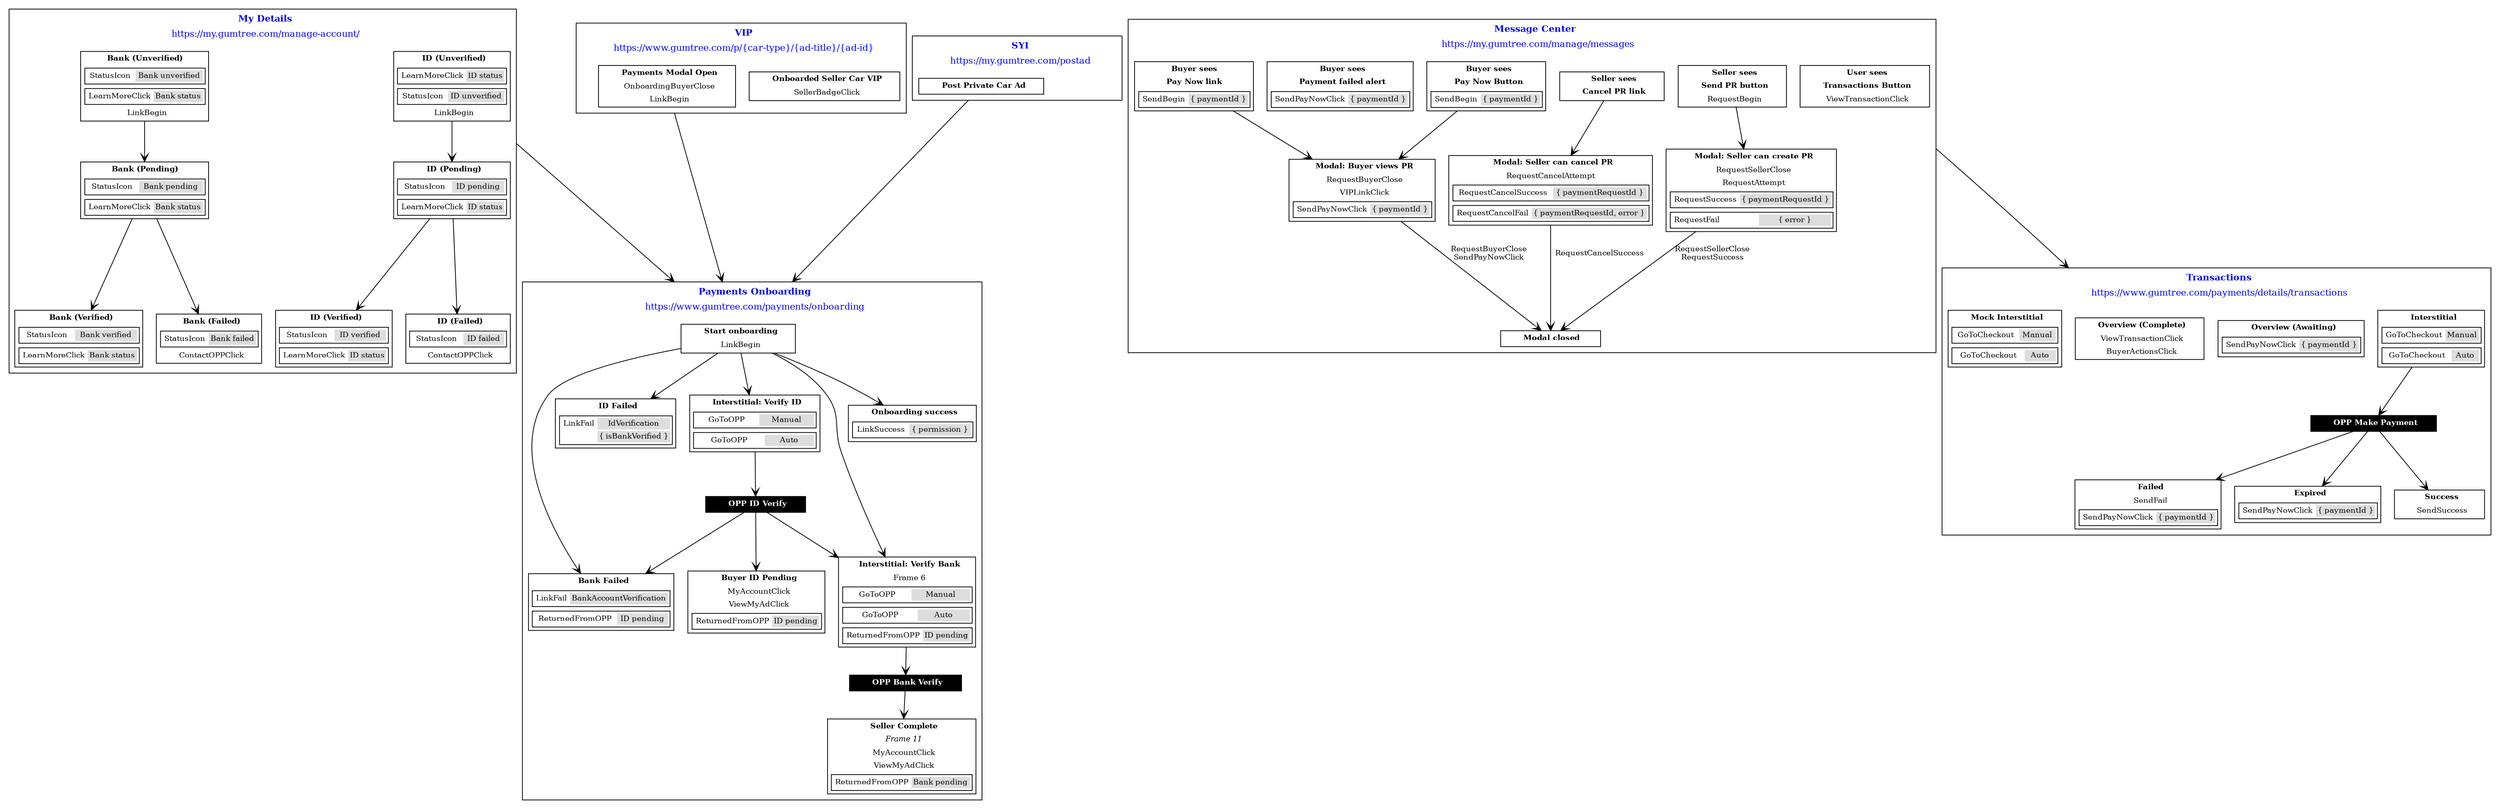 // Render it using this command:
// ```sh
// dot -Tsvg payments-tracking.dot >payments-tracking.svg
// ```

// Preview in VSCode:
// 1. Get extension "Graphviz (dot) language support for Visual Studio Code"
// 2. Right-Click a *.dot file and "Open Preview To Side"

// All tracking labels should have prefix P2PPayment
// e.g. LearnMoreClick should be P2PPaymentLearnMoreClick

digraph PaymentsTracking {

  // Permits arrows between clusters e.g. [ltail=clusterVIP lhead=clusterPaymentsOnboarding]
  compound=true
  // rankdir=LR

  node [
    shape=plain
    fontsize=10
  ]
  edge [
    arrowhead=open
    arrowtail=open
    fontsize=10
  ]

//#section my details

  id_icon_unverified [label=<
    <table border='1' cellborder='0'>
      <tr><td>
        <b>ID (Unverified)</b>
      </td></tr>
    <tr><td>
      <table border='1' cellborder='0'>
        <tr>
          <td>LearnMoreClick</td>
          <td bgcolor='#dddddd'>ID status</td>
        </tr>
      </table>
    </td></tr>
    <tr><td>
      <table border='1' cellborder='0'>
        <tr>
          <td>StatusIcon</td>
          <td bgcolor='#dddddd'>ID unverified</td>
        </tr>
      </table>
    </td></tr>
    <tr><td>
      LinkBegin
    </td></tr>
    </table>
  >]
  id_icon_pending [label=<
    <table border='1' cellborder='0'>
      <tr><td>
        <b>ID (Pending)</b>
      </td></tr>
      <tr><td>
        <table border='1' cellborder='0'>
          <tr>
            <td>StatusIcon</td>
            <td bgcolor='#dddddd'>ID pending</td>
          </tr>
        </table>
      </td></tr>
      <tr><td>
        <table border='1' cellborder='0'>
          <tr>
            <td>LearnMoreClick</td>
            <td bgcolor='#dddddd'>ID status</td>
          </tr>
        </table>
      </td></tr>
    </table>
  >]
  id_icon_verified [label=<
    <table border='1' cellborder='0'>
      <tr><td>
        <b>ID (Verified)</b>
      </td></tr>
      <tr><td>
        <table border='1' cellborder='0'>
          <tr>
            <td>StatusIcon</td>
            <td bgcolor='#dddddd'>ID verified</td>
          </tr>
        </table>
      </td></tr>
      <tr><td>
      <table border='1' cellborder='0'>
        <tr>
          <td>LearnMoreClick</td>
          <td bgcolor='#dddddd'>ID status</td>
        </tr>
      </table>
    </td></tr>
    </table>
  >]
  id_icon_failed [label=<
    <table border='1' cellborder='0'>
      <tr><td>
        <b>ID (Failed)</b>
      </td></tr>
      <tr><td>
        <table border='1' cellborder='0'>
          <tr>
            <td>StatusIcon</td>
            <td bgcolor='#dddddd'>ID failed</td>
          </tr>
        </table>
      </td></tr>
      <tr><td>
        ContactOPPClick
      </td></tr>
    </table>
  >]
  
  bank_icon_unverified [label=<
     <table border='1' cellborder='0'>
       <tr><td><B>Bank (Unverified)</B></td></tr>
      <tr><td>
        <table border='1' cellborder='0'>
          <tr>
            <td>StatusIcon</td>
            <td bgcolor='#dddddd'>Bank unverified</td>
          </tr>
        </table>
      </td></tr>
      <tr><td>
        <table border='1' cellborder='0'>
          <tr>
            <td>LearnMoreClick</td>
            <td bgcolor='#dddddd'>Bank status</td>
          </tr>
        </table>
      </td></tr>
      <tr><td>
        LinkBegin
      </td></tr>
     </table>
  >]
  bank_icon_pending [label=<
    <table border='1' cellborder='0'>
      <tr><td>
      <b>Bank (Pending)</b>
      </td></tr>
      <tr><td>
        <table border='1' cellborder='0'>
          <tr>
            <td>StatusIcon</td>
            <td bgcolor='#dddddd'>Bank pending</td>
          </tr>
        </table>
      </td></tr>
      <tr><td>
        <table border='1' cellborder='0'>
          <tr>
            <td>LearnMoreClick</td>
            <td bgcolor='#dddddd'>Bank status</td>
          </tr>
        </table>
      </td></tr>
    </table>
  >]
  bank_icon_verified [label=<
    <table border='1' cellborder='0'>
      <tr><td>
        <b>Bank (Verified)</b>
      </td></tr>
      <tr><td>
        <table border='1' cellborder='0'>
          <tr>
            <td>StatusIcon</td>
            <td bgcolor='#dddddd'>Bank verified</td>
          </tr>
        </table>
      </td></tr>
      <tr><td>
        <table border='1' cellborder='0'>
          <tr>
            <td>LearnMoreClick</td>
            <td bgcolor='#dddddd'>Bank status</td>
          </tr>
        </table>
      </td></tr>
    </table>
  >]
  bank_icon_failed [label=<
    <table border='1' cellborder='0'>
      <tr><td>
        <b>Bank (Failed)</b>
      </td></tr>
      <tr><td>
        <table border='1' cellborder='0'>
          <tr>
            <td>StatusIcon</td>
            <td bgcolor='#dddddd'>Bank failed</td>
          </tr>
        </table>
      </td></tr>
      <tr><td>
        ContactOPPClick
      </td></tr>
    </table>
  >]

  subgraph clusterMyDetails {
    label=<
      <table border='0' cellborder='0'>
        <tr><td>
          <b>My Details</b>
        </td></tr>
        <tr><td>
          https://my.gumtree.com/manage-account/
        </td></tr>
      </table>
    >
    href="https://my.gumtree.com/manage-account/"
    fontcolor=blue
    fontsize=12
    id_icon_unverified -> id_icon_pending -> id_icon_verified, id_icon_failed
    bank_icon_unverified -> bank_icon_pending -> bank_icon_verified, bank_icon_failed
  }

//#section message center

  seller_sees_send_pr_button [label=<
    <table border='1' cellborder='0'>
      <tr><td>
        <b>Seller sees</b>
      </td></tr>
      <tr><td>
        <b>Send PR button</b>
      </td></tr>
      <tr><td>
        RequestBegin
      </td></tr>
     </table>
  >]
  seller_creating_pr [label=<
    <table border='1' cellborder='0'>
      <tr><td>
        <b>Modal: Seller can create PR</b>
      </td></tr>
      <tr><td>
        RequestSellerClose
      </td></tr>
      <tr><td>
        RequestAttempt
      </td></tr>
      <tr><td>
      <table border='1' cellborder='0'>
        <tr>
          <td>RequestSuccess</td>
          <td bgcolor='#dddddd'>{ paymentRequestId }</td>
        </tr>
      </table>
    </td></tr>
    <tr><td>
      <table border='1' cellborder='0'>
        <tr>
          <td align='left'>RequestFail</td>
          <td bgcolor='#dddddd'>{ error }</td>
        </tr>
      </table>
    </td></tr>
    </table>
  >]
  seller_sees_cancel_pr_link [label=<
    <table border='1' cellborder='0'>
      <tr><td>
        <b>Seller sees</b>
      </td></tr>
      <tr><td>
        <b>Cancel PR link</b>
      </td></tr>
    </table>
  >]
  seller_cancelling_pr [label=<
    <table border='1' cellborder='0'>
      <tr><td>
        <b>Modal: Seller can cancel PR</b>
      </td></tr>
      <tr>
      <td>RequestCancelAttempt</td>
    </tr>
    <tr><td>
      <table border='1' cellborder='0'>
        <tr>
          <td>RequestCancelSuccess</td>
          <td bgcolor='#dddddd'>{ paymentRequestId }</td>
        </tr>
      </table>
    </td></tr>
    <tr><td>
      <table border='1' cellborder='0'>
        <tr>
          <td>RequestCancelFail</td>
          <td bgcolor='#dddddd'>{ paymentRequestId, error }</td>
        </tr>
      </table>
    </td></tr>
    </table>
  >]
  buyer_sees_pay_now_button [label=<
    <table border='1' cellborder='0'>
      <tr><td>
        <b>Buyer sees</b>
      </td></tr>
      <tr><td>
        <b>Pay Now Button</b>
      </td></tr>
      <tr><td>
        <table border='1' cellborder='0'>
          <tr>
            <td>SendBegin</td> // paymentId is a paymentRequestId
            <td bgcolor='#dddddd'>{ paymentId }</td>
          </tr>
        </table>
      </td></tr>
     </table>
  >]
  buyer_sees_pay_now_link [label=<
    <table border='1' cellborder='0'>
      <tr><td><b>Buyer sees</b></td></tr>
      <tr><td><b>Pay Now link</b></td></tr>
      <tr><td>
        <table border='1' cellborder='0'>
          <tr>
            <td>SendBegin</td> // paymentId is a paymentRequestId
            <td bgcolor='#dddddd'>{ paymentId }</td>
          </tr>
        </table>
      </td></tr>
    </table>
  >]
  buyer_viewing_pr [label=<
    <table border='1' cellborder='0'>
      <tr><td>
        <b>Modal: Buyer views PR</b>
      </td></tr>
      <tr><td>
        RequestBuyerClose
      </td></tr>
      <tr><td>
        VIPLinkClick
      </td></tr>
      <tr><td>
        <table border='1' cellborder='0'>
          <tr>
            <td>SendPayNowClick</td>
            // paymentId is a paymentRequestId
            <td bgcolor='#dddddd'>{ paymentId }</td>
          </tr>
        </table>
      </td></tr>
    </table>
  >]
  buyer_sees_payment_failed_alert [label=<
    <table border='1' cellborder='0'>
      <tr><td>
        <b>Buyer sees</b>
      </td></tr>
      <tr><td>
        <b>Payment failed alert</b>
      </td></tr>
      <tr><td>
        <table border='1' cellborder='0'>
          <tr>
            <td>SendPayNowClick</td>
            // paymentId is a paymentRequestId
            <td bgcolor='#dddddd'>{ paymentId }</td>
          </tr>
        </table>
      </td></tr>
     </table>
  >]
  // Buyer or Seller
  user_sees_transactions_button [label=<
    <table border='1' cellborder='0'>
      <tr><td>
        <b>User sees</b>
      </td></tr>
      <tr><td>
        <b>Transactions Button</b>
      </td></tr>
      <tr><td>
        ViewTransactionClick
      </td></tr>
    </table>
  >]
  pr_modal_closed [label=<
     <table border='1' cellborder='0'>
       <tr><td>
        <b>Modal closed</b>
       </td></tr>
     </table>
  >]

  subgraph clusterMessageCentre {
    label=<
      <table border='0' cellborder='0'>
        <tr><td>
          <b>Message Center</b>
        </td></tr>
       <tr><td>
          https://my.gumtree.com/manage/messages
      </td></tr>
     </table>
    >
    href="https://my.gumtree.com/manage/messages"
    fontcolor=blue
    fontsize=12
    seller_sees_send_pr_button -> seller_creating_pr
    seller_creating_pr -> pr_modal_closed [label="RequestSellerClose\nRequestSuccess"]
    seller_sees_cancel_pr_link -> seller_cancelling_pr
    seller_cancelling_pr -> pr_modal_closed [label="  RequestCancelSuccess"]
    buyer_sees_pay_now_link, buyer_sees_pay_now_button -> buyer_viewing_pr
    buyer_viewing_pr -> pr_modal_closed [label="RequestBuyerClose\nSendPayNowClick"]
    buyer_sees_payment_failed_alert
    user_sees_transactions_button
  }

//#section /payments/onboarding

  onboarding_start [label=<
    <table border='1' cellborder='0'>
      <tr><td>
        <b>Start onboarding</b>
      </td></tr>
      <tr><td>
        LinkBegin
      </td></tr>
    </table>
  >]

  onboarding_verify_id [label=<
    <table border='1' cellborder='0'>
      <tr><td>
        <b>Interstitial: Verify ID</b>
      </td></tr>
    <tr><td>
      <table border='1' cellborder='0'>
        <tr>
          <td>GoToOPP</td>
          <td bgcolor='#dddddd'>Manual</td>
        </tr>
      </table>
    </td></tr>
    <tr><td>
      <table border='1' cellborder='0'>
        <tr>
          <td>GoToOPP</td>
          <td bgcolor='#dddddd'>Auto</td>
        </tr>
      </table>
    </td></tr>
    </table>
  >]

  opp_onboarding_verify_id [label=<
    <table border='1' cellborder='0' bgcolor='black'>
      <tr><td>
        <b>OPP ID Verify</b>
      </td></tr>
    </table>
  > fontcolor=white]

  onboarding_id_failed [label=<
    <table border='1' cellborder='0'>
      <tr><td>
        <b>ID Failed</b>
      </td></tr>
      <tr><td>
        <table border='1' cellborder='0'>
          <tr>
            <td>LinkFail</td>
            <td bgcolor='#dddddd'>IdVerification</td>
          </tr>
          <tr>
            <td></td>
            <td bgcolor='#dddddd'>{ isBankVerified }</td>
          </tr>
        </table>
      </td></tr>
    </table>
  >]

  onboarding_buyer_id_pending [label=<
    <table border='1' cellborder='0'>
      <tr><td>
        <b>Buyer ID Pending</b>
      </td></tr>
      <tr><td>
        MyAccountClick
      </td></tr>
      <tr><td>
        ViewMyAdClick
      </td></tr>
      <tr><td>
        <table border='1' cellborder='0'>
          <tr>
            <td>ReturnedFromOPP</td>
            <td bgcolor='#dddddd'>ID pending</td>
          </tr>
        </table>
      </td></tr>
    </table>
  >]

  onboarding_verify_bank [label=<
    <table border='1' cellborder='0'>
      <tr><td>
      <b>Interstitial: Verify Bank</b>
    </td></tr>
    <tr><td>
      Frame 6
    </td></tr>
    <tr><td>
      <table border='1' cellborder='0'>
        <tr>
          <td>GoToOPP</td>
          <td bgcolor='#dddddd'>Manual</td>
        </tr>
      </table>
    </td></tr>
    <tr><td>
      <table border='1' cellborder='0'>
        <tr>
          <td>GoToOPP</td>
          <td bgcolor='#dddddd'>Auto</td>
        </tr>
      </table>
    </td></tr>
    <tr><td>
      <table border='1' cellborder='0'>
        <tr>
          <td>ReturnedFromOPP</td>
          <td bgcolor='#dddddd'>ID pending</td>
        </tr>
      </table>
    </td></tr>
    </table>
  >]

  opp_onboarding_verify_bank [label=<
    <table border='1' cellborder='0' bgcolor='black'>
      <tr><td>
        <b>OPP Bank Verify</b>
      </td></tr>
    </table>
  > fontcolor=white]

  onboarding_bank_failed [label=<
    <table border='1' cellborder='0'>
      <tr><td>
        <b>Bank Failed</b>
      </td></tr>
      <tr><td>
        <table border='1' cellborder='0'>
          <tr>
            <td>LinkFail</td>
            <td bgcolor='#dddddd'>BankAccountVerification</td>
          </tr>
        </table>
      </td></tr>
      <tr><td>
        <table border='1' cellborder='0'>
          <tr>
            <td>ReturnedFromOPP</td>
            <td bgcolor='#dddddd'>ID pending</td>
          </tr>
        </table>
      </td></tr>
    </table>
  >]

  onboarding_seller_complete [label=<
    <table border='1' cellborder='0'>
      <tr><td>
        <b>Seller Complete</b>
      </td></tr>
      <tr><td>
        <i>Frame 11</i>
      </td></tr>
      <tr><td>
        MyAccountClick
      </td></tr>
      <tr><td>
        ViewMyAdClick
      </td></tr>
      <tr><td>
        <table border='1' cellborder='0'>
          <tr>
            <td>ReturnedFromOPP</td>
            <td bgcolor='#dddddd'>Bank pending</td>
          </tr>
        </table>
      </td></tr>
    </table>
  >]

  onboarding_success [label=<
    <table border='1' cellborder='0'>
      <tr><td>
        <b>Onboarding success</b>
      </td></tr>
      <tr><td>
        <table border='1' cellborder='0'>
          <tr>
            <td>LinkSuccess</td>
            <td bgcolor='#dddddd'>{ permission }</td>
          </tr>
        </table>
      </td></tr>
    </table>
  >]

  subgraph clusterPaymentsOnboarding {
    label=<
      <table border='0' cellborder='0'>
        <tr><td>
          <b>Payments Onboarding</b>
        </td></tr>
        <tr><td>
          https://www.gumtree.com/payments/onboarding
        </td></tr>
      </table>
    >
    href="https://www.gumtree.com/payments/onboarding"
    fontcolor=blue
    fontsize=12
    onboarding_start -> onboarding_verify_id, onboarding_id_failed, onboarding_verify_bank, onboarding_bank_failed
    onboarding_verify_id -> opp_onboarding_verify_id -> onboarding_verify_bank
    opp_onboarding_verify_id -> onboarding_buyer_id_pending
    opp_onboarding_verify_id -> onboarding_bank_failed // previously failed Bank
    // opp_onboarding_verify_id -> onboarding_success // too soon for verify
    // opp_onboarding_verify_id -> onboarding_seller_complete
    onboarding_verify_bank -> opp_onboarding_verify_bank -> onboarding_seller_complete
    onboarding_start -> onboarding_success
    // opp_onboarding_verify_bank -> onboarding_bank_failed
    // opp_onboarding_verify_id -> onboarding_id_failed
  }

//#section transactions

  transaction_interstitial [label=<
    <table border='1' cellborder='0'>
      <tr><td>
        <b>Interstitial</b>
      </td></tr>
      <tr><td>
        <table border='1' cellborder='0'>
          <tr>
            <td>GoToCheckout</td>
            <td bgcolor='#dddddd'>Manual</td>
          </tr>
        </table>
      </td></tr>
      <tr><td>
        <table border='1' cellborder='0'>
          <tr>
            <td>GoToCheckout</td>
            <td bgcolor='#dddddd'>Auto</td>
          </tr>
        </table>
      </td></tr>
    </table>
  >]

  opp_transaction_checkout [label=<
    <table border='1' cellborder='0' bgcolor='black'>
      <tr><td>
        <b>OPP Make Payment</b>
      </td></tr>
    </table>
  > fontcolor=white]
  
  transaction_pay_failed [label=<
    <table border='1' cellborder='0'>
      <tr><td>
        <b>Failed</b>
      </td></tr>
      <tr><td>
        SendFail
      </td></tr>
      <tr><td>
        <table border='1' cellborder='0'>
          <tr>
            <td>SendPayNowClick</td>
            // paymentId is a paymentRequestId
            <td bgcolor='#dddddd'>{ paymentId }</td>
          </tr>
        </table>
      </td></tr>
    </table>
  >]
  transaction_pay_expired [label=<
    <table border='1' cellborder='0'>
      <tr><td>
        <b>Expired</b>
      </td></tr>
      <tr><td>
        <table border='1' cellborder='0'>
          <tr>
            <td>SendPayNowClick</td>
            // paymentId is a paymentRequestId
            <td bgcolor='#dddddd'>{ paymentId }</td>
          </tr>
        </table>
      </td></tr>
    </table>
  >]
  transaction_pay_success [label=<
    <table border='1' cellborder='0'>
      <tr><td>
        <b>Success</b>
      </td></tr>
      <tr><td>
        SendSuccess
      </td></tr>
    </table>
  >]

  transaction_overview_awaiting [label=<
    <table border='1' cellborder='0'>
      <tr><td>
        <b>Overview (Awaiting)</b>
      </td></tr>
      <tr><td>
        <table border='1' cellborder='0'>
          <tr>
            <td>SendPayNowClick</td>
            // paymentId is a paymentRequestId
            <td bgcolor='#dddddd'>{ paymentId }</td>
          </tr>
        </table>
      </td></tr>
    </table>
  >]
  transaction_overview_complete [label=<
    <table border='1' cellborder='0'>
      <tr><td>
        <b>Overview (Complete)</b>
      </td></tr>
      <tr><td>
        ViewTransactionClick
      </td></tr>
      <tr><td>
        BuyerActionsClick
      </td></tr>
    </table>
  >]

  mock_transaction_interstitial [label=<
    <table border='1' cellborder='0'>
      <tr><td>
        <b>Mock Interstitial</b>
      </td></tr>
      <tr><td>
        <table border='1' cellborder='0'>
          <tr>
            <td>GoToCheckout</td>
            <td bgcolor='#dddddd'>Manual</td>
          </tr>
        </table>
      </td></tr>
      <tr><td>
        <table border='1' cellborder='0'>
          <tr>
            <td>GoToCheckout</td>
            <td bgcolor='#dddddd'>Auto</td>
          </tr>
        </table>
      </td></tr>
    </table>
  >]

  subgraph clusterTransactions {
    label=<
      <table border='0' cellborder='0'>
        <tr><td>
          <b>Transactions</b>
        </td></tr>
        <tr><td>
          https://www.gumtree.com/payments/details/transactions
        </td></tr>
      </table>
    >
    href="https://www.gumtree.com/payments/details/transactions"
    fontcolor=blue
    fontsize=12
    transaction_interstitial -> opp_transaction_checkout
    opp_transaction_checkout -> transaction_pay_success, transaction_pay_failed, transaction_pay_expired
    transaction_overview_awaiting
    transaction_overview_complete
    mock_transaction_interstitial
  }

//#section VIP

  vip_modal_closed [label=<
    <table border='1' cellborder='0'>
      <tr><td>
        <b>Onboarded Seller Car VIP</b>
      </td></tr>
      <tr><td>
        SellerBadgeClick
      </td></tr>
    </table>
  >]

  vip_modal_open [label=<
    <table border='1' cellborder='0'>
      <tr><td>
        <b>Payments Modal Open</b>
      </td></tr>
      <tr><td>
        OnboardingBuyerClose
      </td></tr>
      <tr><td>
        LinkBegin
      </td></tr>
    </table>
  >]

  subgraph clusterVIP {
    label=<
      <table border='0' cellborder='0'>
        <tr><td>
          <b>VIP</b>
        </td></tr>
        <tr><td>
          https://www.gumtree.com/p/{car-type}/{ad-title}/{ad-id}
        </td></tr>
      </table>
    >
    href="https://www.connect.gumtree.io/p/vauxhall/vauxhall-vectra-hatchback-2002-manual-1796-cc-5-doors/1000082528"
    fontcolor=blue
    fontsize=12
    vip_modal_closed
    vip_modal_open
  }

//#section SYI

  post_private_car_ad [label=<
    <table border='1' cellborder='0'>
      <tr><td>
        <b>Post Private Car Ad</b>
      </td></tr>
    </table>
  >]

  subgraph clusterSYI {
    label=<
      <table border='0' cellborder='0'>
        <tr><td>
          <b>SYI</b>
        </td></tr>
        <tr><td>
          https://my.gumtree.com/postad
        </td></tr>
      </table>
    >
    href="https://my.gumtree.com/postad"
    fontcolor=blue
    fontsize=12
    post_private_car_ad
  }


//#section edges between different clusters

  vip_modal_open -> onboarding_start [
    ltail=clusterVIP
    lhead=clusterPaymentsOnboarding
    minlen=2
  ]
  id_icon_unverified -> onboarding_start [
    ltail=clusterMyDetails
    lhead=clusterPaymentsOnboarding
    minlen=2
  ]
  user_sees_transactions_button -> transaction_overview_complete [
    ltail=clusterMessageCentre
    lhead=clusterTransactions
    minlen=2
  ]
  post_private_car_ad -> onboarding_start [
    ltail=clusterSYI
    lhead=clusterPaymentsOnboarding
    minlen=2
  ]
}